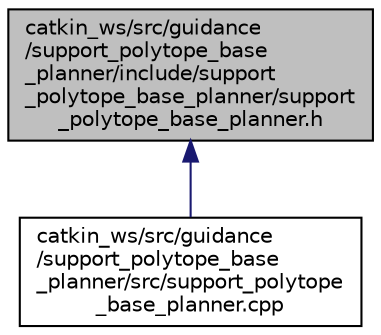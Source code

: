 digraph "catkin_ws/src/guidance/support_polytope_base_planner/include/support_polytope_base_planner/support_polytope_base_planner.h"
{
 // LATEX_PDF_SIZE
  edge [fontname="Helvetica",fontsize="10",labelfontname="Helvetica",labelfontsize="10"];
  node [fontname="Helvetica",fontsize="10",shape=record];
  Node1 [label="catkin_ws/src/guidance\l/support_polytope_base\l_planner/include/support\l_polytope_base_planner/support\l_polytope_base_planner.h",height=0.2,width=0.4,color="black", fillcolor="grey75", style="filled", fontcolor="black",tooltip=" "];
  Node1 -> Node2 [dir="back",color="midnightblue",fontsize="10",style="solid",fontname="Helvetica"];
  Node2 [label="catkin_ws/src/guidance\l/support_polytope_base\l_planner/src/support_polytope\l_base_planner.cpp",height=0.2,width=0.4,color="black", fillcolor="white", style="filled",URL="$support__polytope__base__planner_8cpp.html",tooltip=" "];
}
